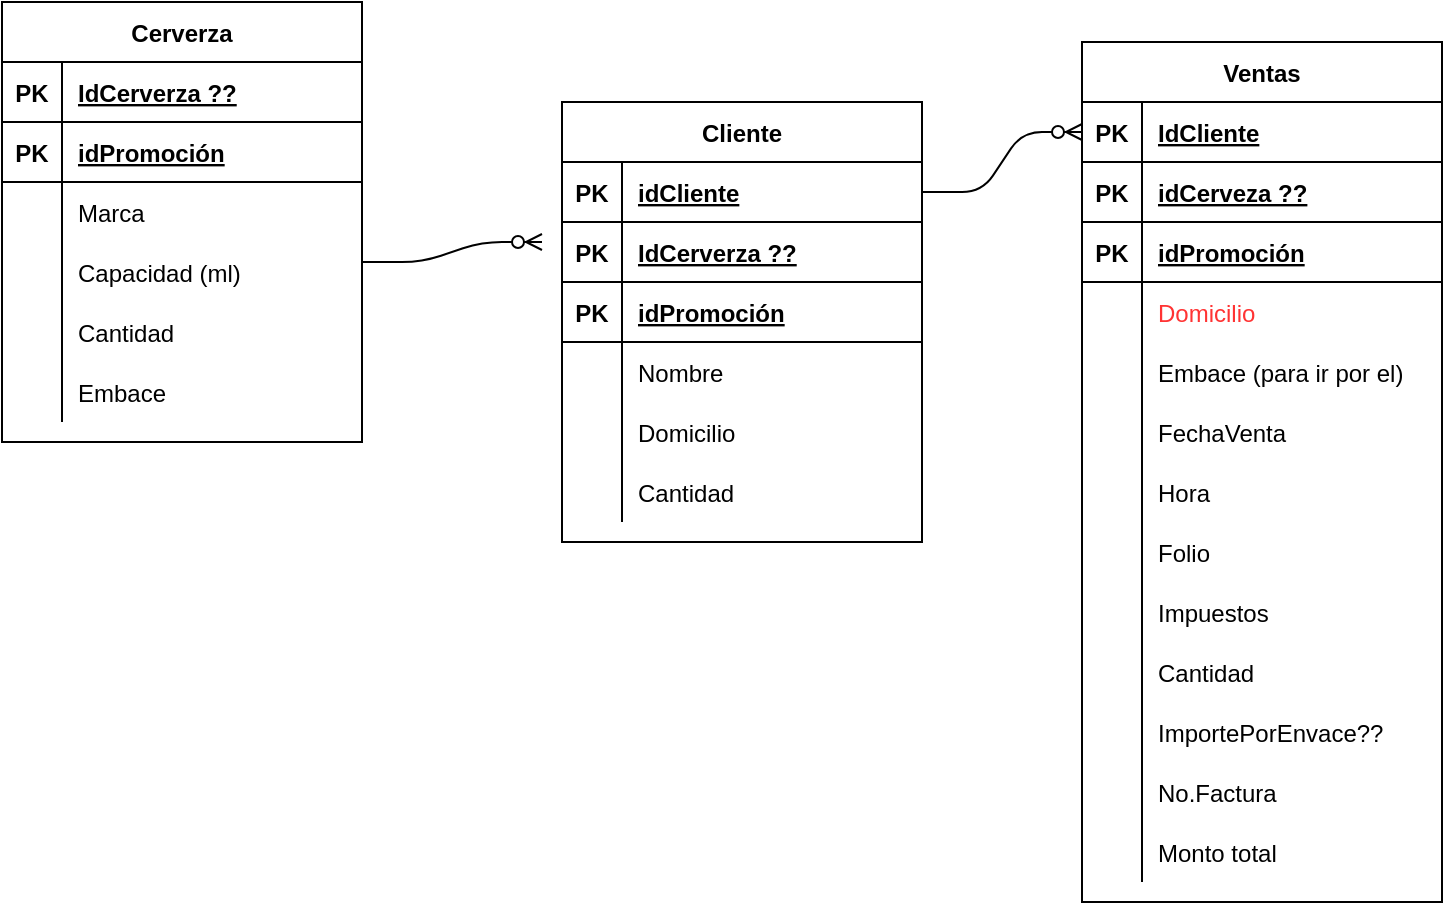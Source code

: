 <mxfile version="14.4.8" type="github">
  <diagram id="_nxBlpYiUyWFAz1FttvP" name="Page-1">
    <mxGraphModel dx="1422" dy="800" grid="1" gridSize="10" guides="1" tooltips="1" connect="1" arrows="1" fold="1" page="1" pageScale="1" pageWidth="827" pageHeight="1169" math="0" shadow="0">
      <root>
        <mxCell id="0" />
        <mxCell id="1" parent="0" />
        <mxCell id="vPAQ68ZiVmzREf8daAen-1" value="Cerverza" style="shape=table;startSize=30;container=1;collapsible=1;childLayout=tableLayout;fixedRows=1;rowLines=0;fontStyle=1;align=center;resizeLast=1;" vertex="1" parent="1">
          <mxGeometry x="30" y="200" width="180" height="220.0" as="geometry" />
        </mxCell>
        <mxCell id="vPAQ68ZiVmzREf8daAen-2" value="" style="shape=partialRectangle;collapsible=0;dropTarget=0;pointerEvents=0;fillColor=none;top=0;left=0;bottom=1;right=0;points=[[0,0.5],[1,0.5]];portConstraint=eastwest;" vertex="1" parent="vPAQ68ZiVmzREf8daAen-1">
          <mxGeometry y="30" width="180" height="30" as="geometry" />
        </mxCell>
        <mxCell id="vPAQ68ZiVmzREf8daAen-3" value="PK" style="shape=partialRectangle;connectable=0;fillColor=none;top=0;left=0;bottom=0;right=0;fontStyle=1;overflow=hidden;" vertex="1" parent="vPAQ68ZiVmzREf8daAen-2">
          <mxGeometry width="30" height="30" as="geometry" />
        </mxCell>
        <mxCell id="vPAQ68ZiVmzREf8daAen-4" value="IdCerverza ??" style="shape=partialRectangle;connectable=0;fillColor=none;top=0;left=0;bottom=0;right=0;align=left;spacingLeft=6;fontStyle=5;overflow=hidden;" vertex="1" parent="vPAQ68ZiVmzREf8daAen-2">
          <mxGeometry x="30" width="150" height="30" as="geometry" />
        </mxCell>
        <mxCell id="vPAQ68ZiVmzREf8daAen-78" value="" style="shape=partialRectangle;collapsible=0;dropTarget=0;pointerEvents=0;fillColor=none;top=0;left=0;bottom=1;right=0;points=[[0,0.5],[1,0.5]];portConstraint=eastwest;fontColor=#FF3333;" vertex="1" parent="vPAQ68ZiVmzREf8daAen-1">
          <mxGeometry y="60" width="180" height="30" as="geometry" />
        </mxCell>
        <mxCell id="vPAQ68ZiVmzREf8daAen-79" value="PK" style="shape=partialRectangle;connectable=0;fillColor=none;top=0;left=0;bottom=0;right=0;fontStyle=1;overflow=hidden;" vertex="1" parent="vPAQ68ZiVmzREf8daAen-78">
          <mxGeometry width="30" height="30" as="geometry" />
        </mxCell>
        <mxCell id="vPAQ68ZiVmzREf8daAen-80" value="idPromoción" style="shape=partialRectangle;connectable=0;fillColor=none;top=0;left=0;bottom=0;right=0;align=left;spacingLeft=6;fontStyle=5;overflow=hidden;" vertex="1" parent="vPAQ68ZiVmzREf8daAen-78">
          <mxGeometry x="30" width="150" height="30" as="geometry" />
        </mxCell>
        <mxCell id="vPAQ68ZiVmzREf8daAen-5" value="" style="shape=partialRectangle;collapsible=0;dropTarget=0;pointerEvents=0;fillColor=none;top=0;left=0;bottom=0;right=0;points=[[0,0.5],[1,0.5]];portConstraint=eastwest;" vertex="1" parent="vPAQ68ZiVmzREf8daAen-1">
          <mxGeometry y="90" width="180" height="30" as="geometry" />
        </mxCell>
        <mxCell id="vPAQ68ZiVmzREf8daAen-6" value="" style="shape=partialRectangle;connectable=0;fillColor=none;top=0;left=0;bottom=0;right=0;editable=1;overflow=hidden;" vertex="1" parent="vPAQ68ZiVmzREf8daAen-5">
          <mxGeometry width="30" height="30" as="geometry" />
        </mxCell>
        <mxCell id="vPAQ68ZiVmzREf8daAen-7" value="Marca" style="shape=partialRectangle;connectable=0;fillColor=none;top=0;left=0;bottom=0;right=0;align=left;spacingLeft=6;overflow=hidden;" vertex="1" parent="vPAQ68ZiVmzREf8daAen-5">
          <mxGeometry x="30" width="150" height="30" as="geometry" />
        </mxCell>
        <mxCell id="vPAQ68ZiVmzREf8daAen-8" value="" style="shape=partialRectangle;collapsible=0;dropTarget=0;pointerEvents=0;fillColor=none;top=0;left=0;bottom=0;right=0;points=[[0,0.5],[1,0.5]];portConstraint=eastwest;" vertex="1" parent="vPAQ68ZiVmzREf8daAen-1">
          <mxGeometry y="120" width="180" height="30" as="geometry" />
        </mxCell>
        <mxCell id="vPAQ68ZiVmzREf8daAen-9" value="" style="shape=partialRectangle;connectable=0;fillColor=none;top=0;left=0;bottom=0;right=0;editable=1;overflow=hidden;" vertex="1" parent="vPAQ68ZiVmzREf8daAen-8">
          <mxGeometry width="30" height="30" as="geometry" />
        </mxCell>
        <mxCell id="vPAQ68ZiVmzREf8daAen-10" value="Capacidad (ml)" style="shape=partialRectangle;connectable=0;fillColor=none;top=0;left=0;bottom=0;right=0;align=left;spacingLeft=6;overflow=hidden;" vertex="1" parent="vPAQ68ZiVmzREf8daAen-8">
          <mxGeometry x="30" width="150" height="30" as="geometry" />
        </mxCell>
        <mxCell id="vPAQ68ZiVmzREf8daAen-19" value="" style="shape=partialRectangle;collapsible=0;dropTarget=0;pointerEvents=0;fillColor=none;top=0;left=0;bottom=0;right=0;points=[[0,0.5],[1,0.5]];portConstraint=eastwest;" vertex="1" parent="vPAQ68ZiVmzREf8daAen-1">
          <mxGeometry y="150" width="180" height="30" as="geometry" />
        </mxCell>
        <mxCell id="vPAQ68ZiVmzREf8daAen-20" value="" style="shape=partialRectangle;connectable=0;fillColor=none;top=0;left=0;bottom=0;right=0;editable=1;overflow=hidden;" vertex="1" parent="vPAQ68ZiVmzREf8daAen-19">
          <mxGeometry width="30" height="30" as="geometry" />
        </mxCell>
        <mxCell id="vPAQ68ZiVmzREf8daAen-21" value="Cantidad" style="shape=partialRectangle;connectable=0;fillColor=none;top=0;left=0;bottom=0;right=0;align=left;spacingLeft=6;overflow=hidden;" vertex="1" parent="vPAQ68ZiVmzREf8daAen-19">
          <mxGeometry x="30" width="150" height="30" as="geometry" />
        </mxCell>
        <mxCell id="vPAQ68ZiVmzREf8daAen-11" value="" style="shape=partialRectangle;collapsible=0;dropTarget=0;pointerEvents=0;fillColor=none;top=0;left=0;bottom=0;right=0;points=[[0,0.5],[1,0.5]];portConstraint=eastwest;" vertex="1" parent="vPAQ68ZiVmzREf8daAen-1">
          <mxGeometry y="180" width="180" height="30" as="geometry" />
        </mxCell>
        <mxCell id="vPAQ68ZiVmzREf8daAen-12" value="" style="shape=partialRectangle;connectable=0;fillColor=none;top=0;left=0;bottom=0;right=0;editable=1;overflow=hidden;" vertex="1" parent="vPAQ68ZiVmzREf8daAen-11">
          <mxGeometry width="30" height="30" as="geometry" />
        </mxCell>
        <mxCell id="vPAQ68ZiVmzREf8daAen-13" value="Embace" style="shape=partialRectangle;connectable=0;fillColor=none;top=0;left=0;bottom=0;right=0;align=left;spacingLeft=6;overflow=hidden;" vertex="1" parent="vPAQ68ZiVmzREf8daAen-11">
          <mxGeometry x="30" width="150" height="30" as="geometry" />
        </mxCell>
        <mxCell id="vPAQ68ZiVmzREf8daAen-22" value="Ventas" style="shape=table;startSize=30;container=1;collapsible=1;childLayout=tableLayout;fixedRows=1;rowLines=0;fontStyle=1;align=center;resizeLast=1;" vertex="1" parent="1">
          <mxGeometry x="570" y="220" width="180" height="430" as="geometry" />
        </mxCell>
        <mxCell id="vPAQ68ZiVmzREf8daAen-23" value="" style="shape=partialRectangle;collapsible=0;dropTarget=0;pointerEvents=0;fillColor=none;top=0;left=0;bottom=1;right=0;points=[[0,0.5],[1,0.5]];portConstraint=eastwest;" vertex="1" parent="vPAQ68ZiVmzREf8daAen-22">
          <mxGeometry y="30" width="180" height="30" as="geometry" />
        </mxCell>
        <mxCell id="vPAQ68ZiVmzREf8daAen-24" value="PK" style="shape=partialRectangle;connectable=0;fillColor=none;top=0;left=0;bottom=0;right=0;fontStyle=1;overflow=hidden;" vertex="1" parent="vPAQ68ZiVmzREf8daAen-23">
          <mxGeometry width="30" height="30" as="geometry" />
        </mxCell>
        <mxCell id="vPAQ68ZiVmzREf8daAen-25" value="IdCliente" style="shape=partialRectangle;connectable=0;fillColor=none;top=0;left=0;bottom=0;right=0;align=left;spacingLeft=6;fontStyle=5;overflow=hidden;" vertex="1" parent="vPAQ68ZiVmzREf8daAen-23">
          <mxGeometry x="30" width="150" height="30" as="geometry" />
        </mxCell>
        <mxCell id="vPAQ68ZiVmzREf8daAen-38" value="" style="shape=partialRectangle;collapsible=0;dropTarget=0;pointerEvents=0;fillColor=none;top=0;left=0;bottom=1;right=0;points=[[0,0.5],[1,0.5]];portConstraint=eastwest;" vertex="1" parent="vPAQ68ZiVmzREf8daAen-22">
          <mxGeometry y="60" width="180" height="30" as="geometry" />
        </mxCell>
        <mxCell id="vPAQ68ZiVmzREf8daAen-39" value="PK" style="shape=partialRectangle;connectable=0;fillColor=none;top=0;left=0;bottom=0;right=0;fontStyle=1;overflow=hidden;" vertex="1" parent="vPAQ68ZiVmzREf8daAen-38">
          <mxGeometry width="30" height="30" as="geometry" />
        </mxCell>
        <mxCell id="vPAQ68ZiVmzREf8daAen-40" value="idCerveza ??" style="shape=partialRectangle;connectable=0;fillColor=none;top=0;left=0;bottom=0;right=0;align=left;spacingLeft=6;fontStyle=5;overflow=hidden;" vertex="1" parent="vPAQ68ZiVmzREf8daAen-38">
          <mxGeometry x="30" width="150" height="30" as="geometry" />
        </mxCell>
        <mxCell id="vPAQ68ZiVmzREf8daAen-81" value="" style="shape=partialRectangle;collapsible=0;dropTarget=0;pointerEvents=0;fillColor=none;top=0;left=0;bottom=1;right=0;points=[[0,0.5],[1,0.5]];portConstraint=eastwest;fontColor=#FF3333;" vertex="1" parent="vPAQ68ZiVmzREf8daAen-22">
          <mxGeometry y="90" width="180" height="30" as="geometry" />
        </mxCell>
        <mxCell id="vPAQ68ZiVmzREf8daAen-82" value="PK" style="shape=partialRectangle;connectable=0;fillColor=none;top=0;left=0;bottom=0;right=0;fontStyle=1;overflow=hidden;" vertex="1" parent="vPAQ68ZiVmzREf8daAen-81">
          <mxGeometry width="30" height="30" as="geometry" />
        </mxCell>
        <mxCell id="vPAQ68ZiVmzREf8daAen-83" value="idPromoción" style="shape=partialRectangle;connectable=0;fillColor=none;top=0;left=0;bottom=0;right=0;align=left;spacingLeft=6;fontStyle=5;overflow=hidden;" vertex="1" parent="vPAQ68ZiVmzREf8daAen-81">
          <mxGeometry x="30" width="150" height="30" as="geometry" />
        </mxCell>
        <mxCell id="vPAQ68ZiVmzREf8daAen-56" value="" style="shape=partialRectangle;collapsible=0;dropTarget=0;pointerEvents=0;fillColor=none;top=0;left=0;bottom=0;right=0;points=[[0,0.5],[1,0.5]];portConstraint=eastwest;" vertex="1" parent="vPAQ68ZiVmzREf8daAen-22">
          <mxGeometry y="120" width="180" height="30" as="geometry" />
        </mxCell>
        <mxCell id="vPAQ68ZiVmzREf8daAen-57" value="" style="shape=partialRectangle;connectable=0;fillColor=none;top=0;left=0;bottom=0;right=0;editable=1;overflow=hidden;" vertex="1" parent="vPAQ68ZiVmzREf8daAen-56">
          <mxGeometry width="30" height="30" as="geometry" />
        </mxCell>
        <mxCell id="vPAQ68ZiVmzREf8daAen-58" value="Domicilio " style="shape=partialRectangle;connectable=0;fillColor=none;top=0;left=0;bottom=0;right=0;align=left;spacingLeft=6;overflow=hidden;fontColor=#FF3333;" vertex="1" parent="vPAQ68ZiVmzREf8daAen-56">
          <mxGeometry x="30" width="150" height="30" as="geometry" />
        </mxCell>
        <mxCell id="vPAQ68ZiVmzREf8daAen-100" value="" style="shape=partialRectangle;collapsible=0;dropTarget=0;pointerEvents=0;fillColor=none;top=0;left=0;bottom=0;right=0;points=[[0,0.5],[1,0.5]];portConstraint=eastwest;fontColor=#FF3333;" vertex="1" parent="vPAQ68ZiVmzREf8daAen-22">
          <mxGeometry y="150" width="180" height="30" as="geometry" />
        </mxCell>
        <mxCell id="vPAQ68ZiVmzREf8daAen-101" value="" style="shape=partialRectangle;connectable=0;fillColor=none;top=0;left=0;bottom=0;right=0;editable=1;overflow=hidden;" vertex="1" parent="vPAQ68ZiVmzREf8daAen-100">
          <mxGeometry width="30" height="30" as="geometry" />
        </mxCell>
        <mxCell id="vPAQ68ZiVmzREf8daAen-102" value="Embace (para ir por el)" style="shape=partialRectangle;connectable=0;fillColor=none;top=0;left=0;bottom=0;right=0;align=left;spacingLeft=6;overflow=hidden;" vertex="1" parent="vPAQ68ZiVmzREf8daAen-100">
          <mxGeometry x="30" width="150" height="30" as="geometry" />
        </mxCell>
        <mxCell id="vPAQ68ZiVmzREf8daAen-59" value="" style="shape=partialRectangle;collapsible=0;dropTarget=0;pointerEvents=0;fillColor=none;top=0;left=0;bottom=0;right=0;points=[[0,0.5],[1,0.5]];portConstraint=eastwest;" vertex="1" parent="vPAQ68ZiVmzREf8daAen-22">
          <mxGeometry y="180" width="180" height="30" as="geometry" />
        </mxCell>
        <mxCell id="vPAQ68ZiVmzREf8daAen-60" value="" style="shape=partialRectangle;connectable=0;fillColor=none;top=0;left=0;bottom=0;right=0;editable=1;overflow=hidden;" vertex="1" parent="vPAQ68ZiVmzREf8daAen-59">
          <mxGeometry width="30" height="30" as="geometry" />
        </mxCell>
        <mxCell id="vPAQ68ZiVmzREf8daAen-61" value="FechaVenta" style="shape=partialRectangle;connectable=0;fillColor=none;top=0;left=0;bottom=0;right=0;align=left;spacingLeft=6;overflow=hidden;" vertex="1" parent="vPAQ68ZiVmzREf8daAen-59">
          <mxGeometry x="30" width="150" height="30" as="geometry" />
        </mxCell>
        <mxCell id="vPAQ68ZiVmzREf8daAen-91" value="" style="shape=partialRectangle;collapsible=0;dropTarget=0;pointerEvents=0;fillColor=none;top=0;left=0;bottom=0;right=0;points=[[0,0.5],[1,0.5]];portConstraint=eastwest;fontColor=#FF3333;" vertex="1" parent="vPAQ68ZiVmzREf8daAen-22">
          <mxGeometry y="210" width="180" height="30" as="geometry" />
        </mxCell>
        <mxCell id="vPAQ68ZiVmzREf8daAen-92" value="" style="shape=partialRectangle;connectable=0;fillColor=none;top=0;left=0;bottom=0;right=0;editable=1;overflow=hidden;" vertex="1" parent="vPAQ68ZiVmzREf8daAen-91">
          <mxGeometry width="30" height="30" as="geometry" />
        </mxCell>
        <mxCell id="vPAQ68ZiVmzREf8daAen-93" value="Hora" style="shape=partialRectangle;connectable=0;fillColor=none;top=0;left=0;bottom=0;right=0;align=left;spacingLeft=6;overflow=hidden;" vertex="1" parent="vPAQ68ZiVmzREf8daAen-91">
          <mxGeometry x="30" width="150" height="30" as="geometry" />
        </mxCell>
        <mxCell id="vPAQ68ZiVmzREf8daAen-62" value="" style="shape=partialRectangle;collapsible=0;dropTarget=0;pointerEvents=0;fillColor=none;top=0;left=0;bottom=0;right=0;points=[[0,0.5],[1,0.5]];portConstraint=eastwest;" vertex="1" parent="vPAQ68ZiVmzREf8daAen-22">
          <mxGeometry y="240" width="180" height="30" as="geometry" />
        </mxCell>
        <mxCell id="vPAQ68ZiVmzREf8daAen-63" value="" style="shape=partialRectangle;connectable=0;fillColor=none;top=0;left=0;bottom=0;right=0;editable=1;overflow=hidden;" vertex="1" parent="vPAQ68ZiVmzREf8daAen-62">
          <mxGeometry width="30" height="30" as="geometry" />
        </mxCell>
        <mxCell id="vPAQ68ZiVmzREf8daAen-64" value="Folio" style="shape=partialRectangle;connectable=0;fillColor=none;top=0;left=0;bottom=0;right=0;align=left;spacingLeft=6;overflow=hidden;" vertex="1" parent="vPAQ68ZiVmzREf8daAen-62">
          <mxGeometry x="30" width="150" height="30" as="geometry" />
        </mxCell>
        <mxCell id="vPAQ68ZiVmzREf8daAen-65" value="" style="shape=partialRectangle;collapsible=0;dropTarget=0;pointerEvents=0;fillColor=none;top=0;left=0;bottom=0;right=0;points=[[0,0.5],[1,0.5]];portConstraint=eastwest;" vertex="1" parent="vPAQ68ZiVmzREf8daAen-22">
          <mxGeometry y="270" width="180" height="30" as="geometry" />
        </mxCell>
        <mxCell id="vPAQ68ZiVmzREf8daAen-66" value="" style="shape=partialRectangle;connectable=0;fillColor=none;top=0;left=0;bottom=0;right=0;editable=1;overflow=hidden;" vertex="1" parent="vPAQ68ZiVmzREf8daAen-65">
          <mxGeometry width="30" height="30" as="geometry" />
        </mxCell>
        <mxCell id="vPAQ68ZiVmzREf8daAen-67" value="Impuestos" style="shape=partialRectangle;connectable=0;fillColor=none;top=0;left=0;bottom=0;right=0;align=left;spacingLeft=6;overflow=hidden;" vertex="1" parent="vPAQ68ZiVmzREf8daAen-65">
          <mxGeometry x="30" width="150" height="30" as="geometry" />
        </mxCell>
        <mxCell id="vPAQ68ZiVmzREf8daAen-97" value="" style="shape=partialRectangle;collapsible=0;dropTarget=0;pointerEvents=0;fillColor=none;top=0;left=0;bottom=0;right=0;points=[[0,0.5],[1,0.5]];portConstraint=eastwest;fontColor=#FF3333;" vertex="1" parent="vPAQ68ZiVmzREf8daAen-22">
          <mxGeometry y="300" width="180" height="30" as="geometry" />
        </mxCell>
        <mxCell id="vPAQ68ZiVmzREf8daAen-98" value="" style="shape=partialRectangle;connectable=0;fillColor=none;top=0;left=0;bottom=0;right=0;editable=1;overflow=hidden;" vertex="1" parent="vPAQ68ZiVmzREf8daAen-97">
          <mxGeometry width="30" height="30" as="geometry" />
        </mxCell>
        <mxCell id="vPAQ68ZiVmzREf8daAen-99" value="Cantidad" style="shape=partialRectangle;connectable=0;fillColor=none;top=0;left=0;bottom=0;right=0;align=left;spacingLeft=6;overflow=hidden;" vertex="1" parent="vPAQ68ZiVmzREf8daAen-97">
          <mxGeometry x="30" width="150" height="30" as="geometry" />
        </mxCell>
        <mxCell id="vPAQ68ZiVmzREf8daAen-68" value="" style="shape=partialRectangle;collapsible=0;dropTarget=0;pointerEvents=0;fillColor=none;top=0;left=0;bottom=0;right=0;points=[[0,0.5],[1,0.5]];portConstraint=eastwest;" vertex="1" parent="vPAQ68ZiVmzREf8daAen-22">
          <mxGeometry y="330" width="180" height="30" as="geometry" />
        </mxCell>
        <mxCell id="vPAQ68ZiVmzREf8daAen-69" value="" style="shape=partialRectangle;connectable=0;fillColor=none;top=0;left=0;bottom=0;right=0;editable=1;overflow=hidden;" vertex="1" parent="vPAQ68ZiVmzREf8daAen-68">
          <mxGeometry width="30" height="30" as="geometry" />
        </mxCell>
        <mxCell id="vPAQ68ZiVmzREf8daAen-70" value="ImportePorEnvace??" style="shape=partialRectangle;connectable=0;fillColor=none;top=0;left=0;bottom=0;right=0;align=left;spacingLeft=6;overflow=hidden;" vertex="1" parent="vPAQ68ZiVmzREf8daAen-68">
          <mxGeometry x="30" width="150" height="30" as="geometry" />
        </mxCell>
        <mxCell id="vPAQ68ZiVmzREf8daAen-94" value="" style="shape=partialRectangle;collapsible=0;dropTarget=0;pointerEvents=0;fillColor=none;top=0;left=0;bottom=0;right=0;points=[[0,0.5],[1,0.5]];portConstraint=eastwest;fontColor=#FF3333;" vertex="1" parent="vPAQ68ZiVmzREf8daAen-22">
          <mxGeometry y="360" width="180" height="30" as="geometry" />
        </mxCell>
        <mxCell id="vPAQ68ZiVmzREf8daAen-95" value="" style="shape=partialRectangle;connectable=0;fillColor=none;top=0;left=0;bottom=0;right=0;editable=1;overflow=hidden;" vertex="1" parent="vPAQ68ZiVmzREf8daAen-94">
          <mxGeometry width="30" height="30" as="geometry" />
        </mxCell>
        <mxCell id="vPAQ68ZiVmzREf8daAen-96" value="No.Factura" style="shape=partialRectangle;connectable=0;fillColor=none;top=0;left=0;bottom=0;right=0;align=left;spacingLeft=6;overflow=hidden;" vertex="1" parent="vPAQ68ZiVmzREf8daAen-94">
          <mxGeometry x="30" width="150" height="30" as="geometry" />
        </mxCell>
        <mxCell id="vPAQ68ZiVmzREf8daAen-35" value="" style="shape=partialRectangle;collapsible=0;dropTarget=0;pointerEvents=0;fillColor=none;top=0;left=0;bottom=0;right=0;points=[[0,0.5],[1,0.5]];portConstraint=eastwest;" vertex="1" parent="vPAQ68ZiVmzREf8daAen-22">
          <mxGeometry y="390" width="180" height="30" as="geometry" />
        </mxCell>
        <mxCell id="vPAQ68ZiVmzREf8daAen-36" value="" style="shape=partialRectangle;connectable=0;fillColor=none;top=0;left=0;bottom=0;right=0;editable=1;overflow=hidden;" vertex="1" parent="vPAQ68ZiVmzREf8daAen-35">
          <mxGeometry width="30" height="30" as="geometry" />
        </mxCell>
        <mxCell id="vPAQ68ZiVmzREf8daAen-37" value="Monto total" style="shape=partialRectangle;connectable=0;fillColor=none;top=0;left=0;bottom=0;right=0;align=left;spacingLeft=6;overflow=hidden;" vertex="1" parent="vPAQ68ZiVmzREf8daAen-35">
          <mxGeometry x="30" width="150" height="30" as="geometry" />
        </mxCell>
        <mxCell id="vPAQ68ZiVmzREf8daAen-42" value="Cliente" style="shape=table;startSize=30;container=1;collapsible=1;childLayout=tableLayout;fixedRows=1;rowLines=0;fontStyle=1;align=center;resizeLast=1;" vertex="1" parent="1">
          <mxGeometry x="310" y="250" width="180" height="220.0" as="geometry" />
        </mxCell>
        <mxCell id="vPAQ68ZiVmzREf8daAen-43" value="" style="shape=partialRectangle;collapsible=0;dropTarget=0;pointerEvents=0;fillColor=none;top=0;left=0;bottom=1;right=0;points=[[0,0.5],[1,0.5]];portConstraint=eastwest;" vertex="1" parent="vPAQ68ZiVmzREf8daAen-42">
          <mxGeometry y="30" width="180" height="30" as="geometry" />
        </mxCell>
        <mxCell id="vPAQ68ZiVmzREf8daAen-44" value="PK" style="shape=partialRectangle;connectable=0;fillColor=none;top=0;left=0;bottom=0;right=0;fontStyle=1;overflow=hidden;" vertex="1" parent="vPAQ68ZiVmzREf8daAen-43">
          <mxGeometry width="30" height="30" as="geometry" />
        </mxCell>
        <mxCell id="vPAQ68ZiVmzREf8daAen-45" value="idCliente" style="shape=partialRectangle;connectable=0;fillColor=none;top=0;left=0;bottom=0;right=0;align=left;spacingLeft=6;fontStyle=5;overflow=hidden;" vertex="1" parent="vPAQ68ZiVmzREf8daAen-43">
          <mxGeometry x="30" width="150" height="30" as="geometry" />
        </mxCell>
        <mxCell id="vPAQ68ZiVmzREf8daAen-85" value="" style="shape=partialRectangle;collapsible=0;dropTarget=0;pointerEvents=0;fillColor=none;top=0;left=0;bottom=1;right=0;points=[[0,0.5],[1,0.5]];portConstraint=eastwest;fontColor=#FF3333;" vertex="1" parent="vPAQ68ZiVmzREf8daAen-42">
          <mxGeometry y="60" width="180" height="30" as="geometry" />
        </mxCell>
        <mxCell id="vPAQ68ZiVmzREf8daAen-86" value="PK" style="shape=partialRectangle;connectable=0;fillColor=none;top=0;left=0;bottom=0;right=0;fontStyle=1;overflow=hidden;" vertex="1" parent="vPAQ68ZiVmzREf8daAen-85">
          <mxGeometry width="30" height="30" as="geometry" />
        </mxCell>
        <mxCell id="vPAQ68ZiVmzREf8daAen-87" value="IdCerverza ??" style="shape=partialRectangle;connectable=0;fillColor=none;top=0;left=0;bottom=0;right=0;align=left;spacingLeft=6;fontStyle=5;overflow=hidden;" vertex="1" parent="vPAQ68ZiVmzREf8daAen-85">
          <mxGeometry x="30" width="150" height="30" as="geometry" />
        </mxCell>
        <mxCell id="vPAQ68ZiVmzREf8daAen-88" value="" style="shape=partialRectangle;collapsible=0;dropTarget=0;pointerEvents=0;fillColor=none;top=0;left=0;bottom=1;right=0;points=[[0,0.5],[1,0.5]];portConstraint=eastwest;fontColor=#FF3333;" vertex="1" parent="vPAQ68ZiVmzREf8daAen-42">
          <mxGeometry y="90" width="180" height="30" as="geometry" />
        </mxCell>
        <mxCell id="vPAQ68ZiVmzREf8daAen-89" value="PK" style="shape=partialRectangle;connectable=0;fillColor=none;top=0;left=0;bottom=0;right=0;fontStyle=1;overflow=hidden;" vertex="1" parent="vPAQ68ZiVmzREf8daAen-88">
          <mxGeometry width="30" height="30" as="geometry" />
        </mxCell>
        <mxCell id="vPAQ68ZiVmzREf8daAen-90" value="idPromoción" style="shape=partialRectangle;connectable=0;fillColor=none;top=0;left=0;bottom=0;right=0;align=left;spacingLeft=6;fontStyle=5;overflow=hidden;" vertex="1" parent="vPAQ68ZiVmzREf8daAen-88">
          <mxGeometry x="30" width="150" height="30" as="geometry" />
        </mxCell>
        <mxCell id="vPAQ68ZiVmzREf8daAen-46" value="" style="shape=partialRectangle;collapsible=0;dropTarget=0;pointerEvents=0;fillColor=none;top=0;left=0;bottom=0;right=0;points=[[0,0.5],[1,0.5]];portConstraint=eastwest;" vertex="1" parent="vPAQ68ZiVmzREf8daAen-42">
          <mxGeometry y="120" width="180" height="30" as="geometry" />
        </mxCell>
        <mxCell id="vPAQ68ZiVmzREf8daAen-47" value="" style="shape=partialRectangle;connectable=0;fillColor=none;top=0;left=0;bottom=0;right=0;editable=1;overflow=hidden;" vertex="1" parent="vPAQ68ZiVmzREf8daAen-46">
          <mxGeometry width="30" height="30" as="geometry" />
        </mxCell>
        <mxCell id="vPAQ68ZiVmzREf8daAen-48" value="Nombre" style="shape=partialRectangle;connectable=0;fillColor=none;top=0;left=0;bottom=0;right=0;align=left;spacingLeft=6;overflow=hidden;" vertex="1" parent="vPAQ68ZiVmzREf8daAen-46">
          <mxGeometry x="30" width="150" height="30" as="geometry" />
        </mxCell>
        <mxCell id="vPAQ68ZiVmzREf8daAen-49" value="" style="shape=partialRectangle;collapsible=0;dropTarget=0;pointerEvents=0;fillColor=none;top=0;left=0;bottom=0;right=0;points=[[0,0.5],[1,0.5]];portConstraint=eastwest;" vertex="1" parent="vPAQ68ZiVmzREf8daAen-42">
          <mxGeometry y="150" width="180" height="30" as="geometry" />
        </mxCell>
        <mxCell id="vPAQ68ZiVmzREf8daAen-50" value="" style="shape=partialRectangle;connectable=0;fillColor=none;top=0;left=0;bottom=0;right=0;editable=1;overflow=hidden;" vertex="1" parent="vPAQ68ZiVmzREf8daAen-49">
          <mxGeometry width="30" height="30" as="geometry" />
        </mxCell>
        <mxCell id="vPAQ68ZiVmzREf8daAen-51" value="Domicilio" style="shape=partialRectangle;connectable=0;fillColor=none;top=0;left=0;bottom=0;right=0;align=left;spacingLeft=6;overflow=hidden;" vertex="1" parent="vPAQ68ZiVmzREf8daAen-49">
          <mxGeometry x="30" width="150" height="30" as="geometry" />
        </mxCell>
        <mxCell id="vPAQ68ZiVmzREf8daAen-52" value="" style="shape=partialRectangle;collapsible=0;dropTarget=0;pointerEvents=0;fillColor=none;top=0;left=0;bottom=0;right=0;points=[[0,0.5],[1,0.5]];portConstraint=eastwest;" vertex="1" parent="vPAQ68ZiVmzREf8daAen-42">
          <mxGeometry y="180" width="180" height="30" as="geometry" />
        </mxCell>
        <mxCell id="vPAQ68ZiVmzREf8daAen-53" value="" style="shape=partialRectangle;connectable=0;fillColor=none;top=0;left=0;bottom=0;right=0;editable=1;overflow=hidden;" vertex="1" parent="vPAQ68ZiVmzREf8daAen-52">
          <mxGeometry width="30" height="30" as="geometry" />
        </mxCell>
        <mxCell id="vPAQ68ZiVmzREf8daAen-54" value="Cantidad" style="shape=partialRectangle;connectable=0;fillColor=none;top=0;left=0;bottom=0;right=0;align=left;spacingLeft=6;overflow=hidden;" vertex="1" parent="vPAQ68ZiVmzREf8daAen-52">
          <mxGeometry x="30" width="150" height="30" as="geometry" />
        </mxCell>
        <mxCell id="vPAQ68ZiVmzREf8daAen-74" value="" style="edgeStyle=entityRelationEdgeStyle;fontSize=12;html=1;endArrow=ERzeroToMany;endFill=1;" edge="1" parent="1">
          <mxGeometry width="100" height="100" relative="1" as="geometry">
            <mxPoint x="210" y="330" as="sourcePoint" />
            <mxPoint x="300" y="320" as="targetPoint" />
          </mxGeometry>
        </mxCell>
        <mxCell id="vPAQ68ZiVmzREf8daAen-84" value="" style="edgeStyle=entityRelationEdgeStyle;fontSize=12;html=1;endArrow=ERzeroToMany;endFill=1;exitX=1;exitY=0.5;exitDx=0;exitDy=0;entryX=0;entryY=0.5;entryDx=0;entryDy=0;" edge="1" parent="1" source="vPAQ68ZiVmzREf8daAen-43" target="vPAQ68ZiVmzREf8daAen-23">
          <mxGeometry width="100" height="100" relative="1" as="geometry">
            <mxPoint x="510" y="410" as="sourcePoint" />
            <mxPoint x="610" y="310" as="targetPoint" />
          </mxGeometry>
        </mxCell>
      </root>
    </mxGraphModel>
  </diagram>
</mxfile>
